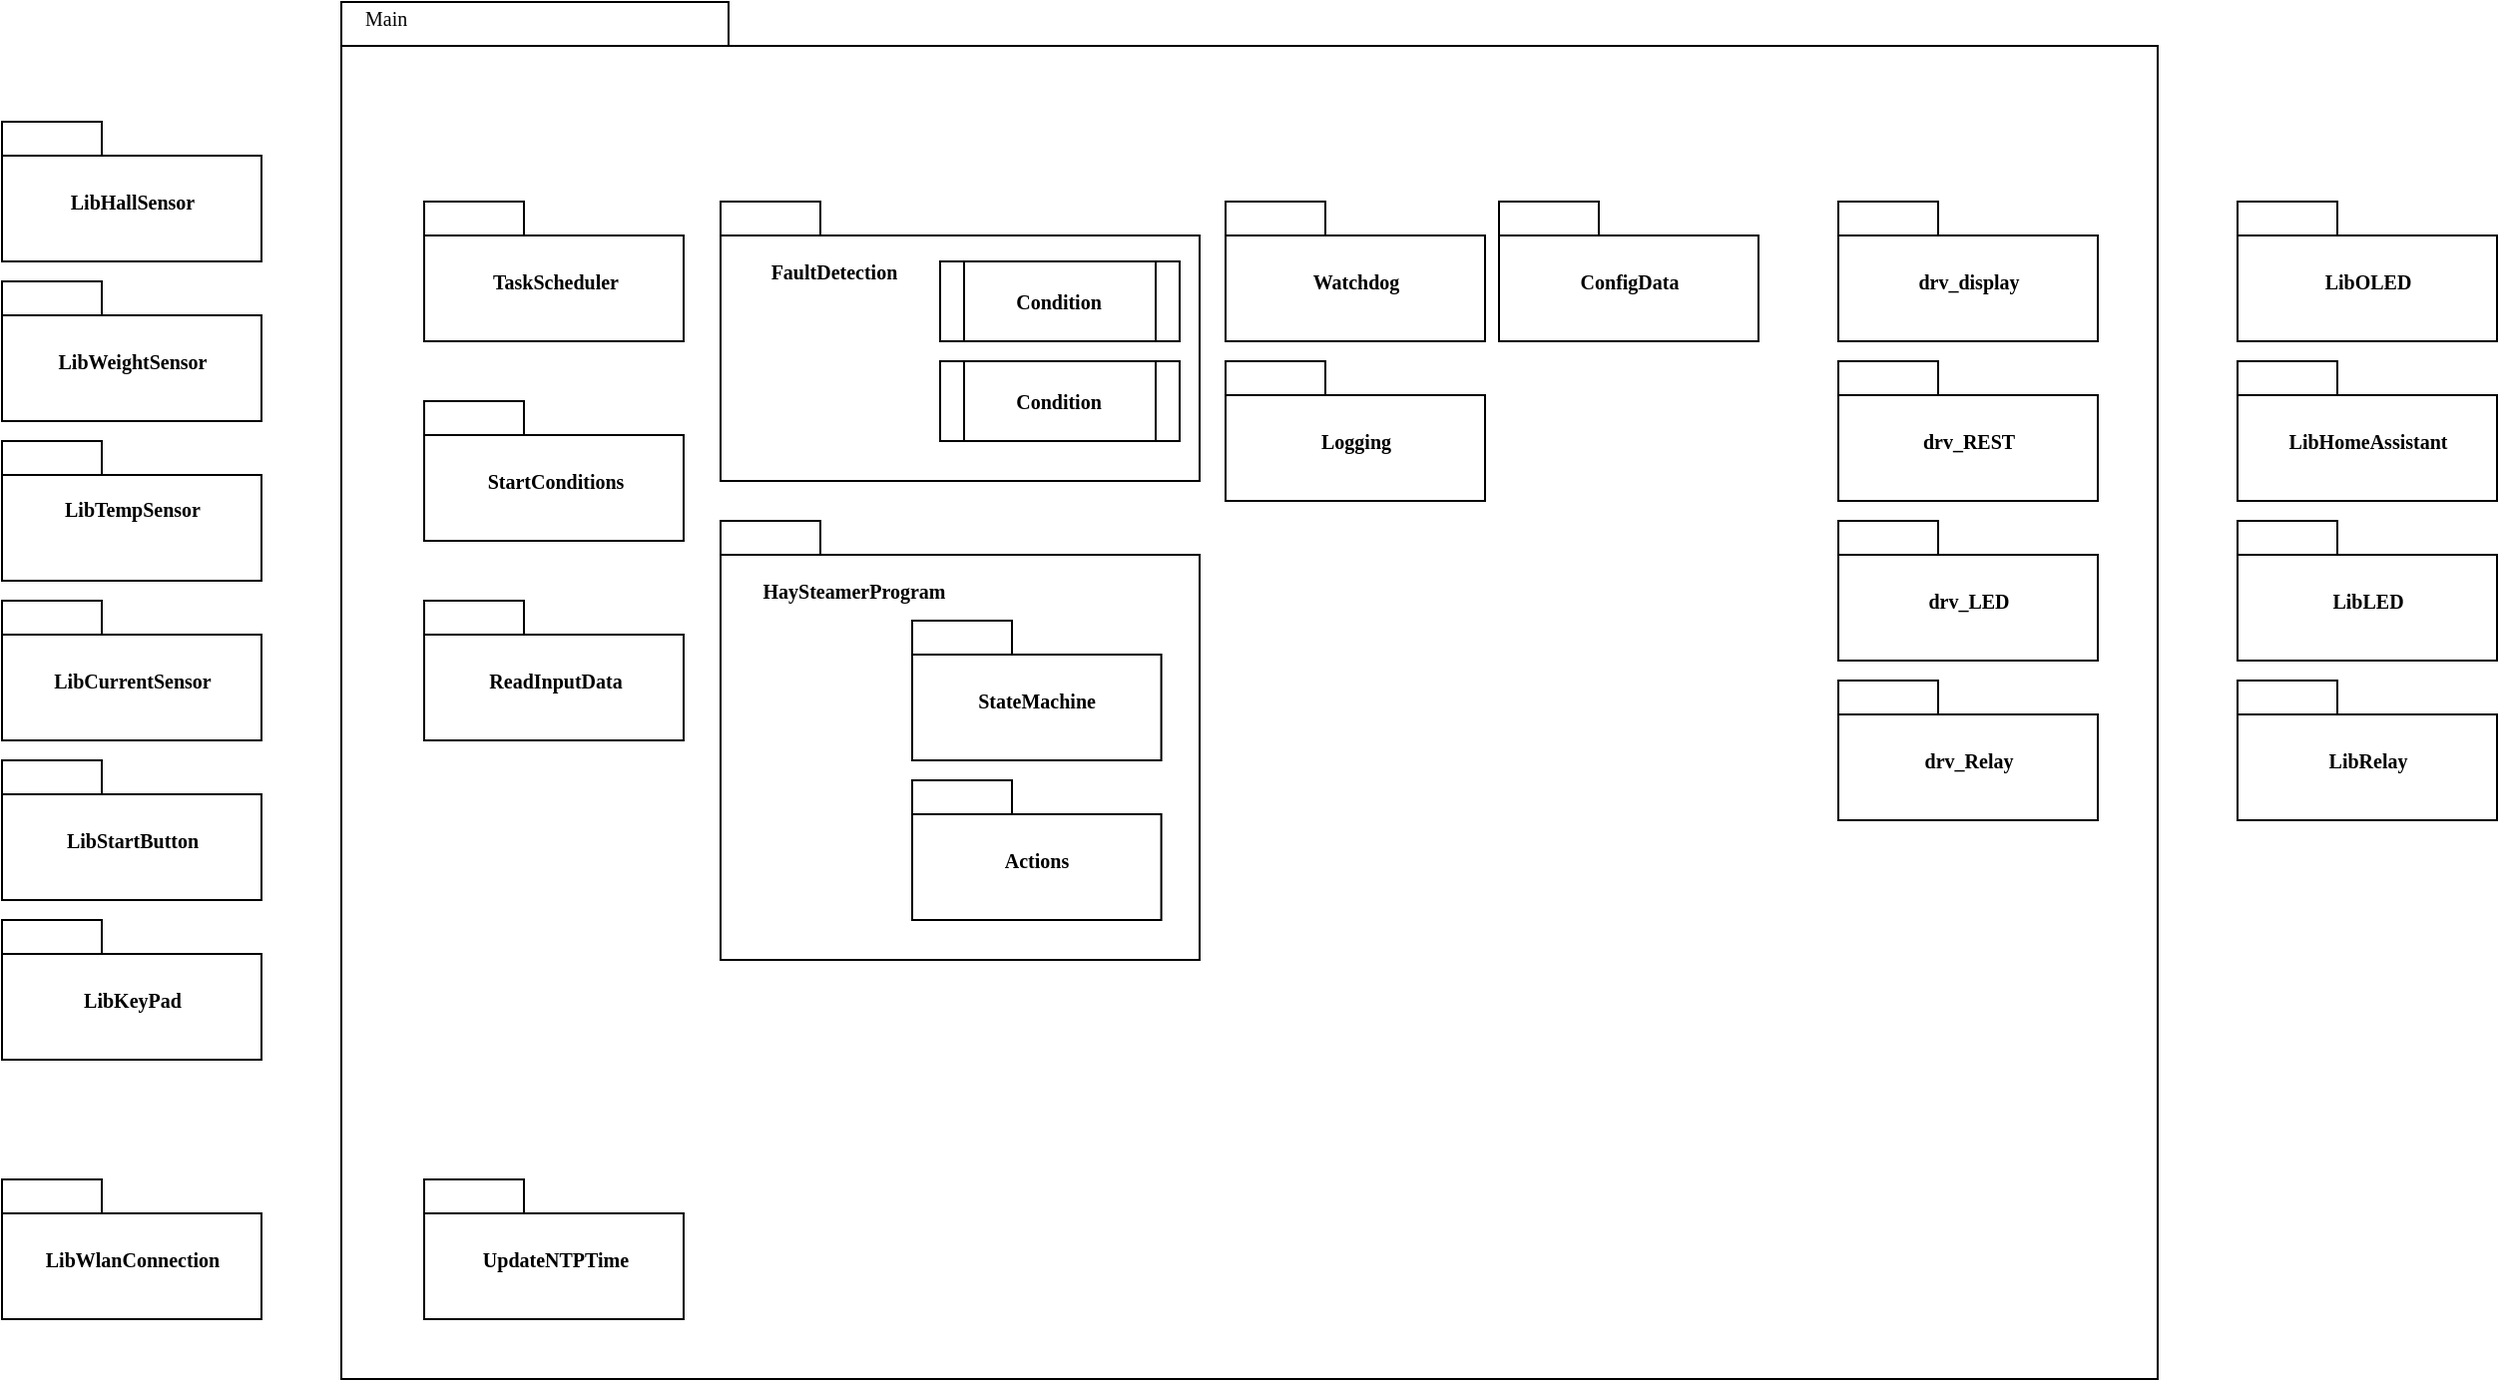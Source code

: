 <mxfile version="27.0.5">
  <diagram name="Page-1" id="b5b7bab2-c9e2-2cf4-8b2a-24fd1a2a6d21">
    <mxGraphModel dx="1418" dy="756" grid="1" gridSize="10" guides="1" tooltips="1" connect="1" arrows="1" fold="1" page="1" pageScale="1" pageWidth="827" pageHeight="1169" background="none" math="0" shadow="0">
      <root>
        <mxCell id="0" />
        <mxCell id="1" parent="0" />
        <mxCell id="6e0c8c40b5770093-72" value="" style="shape=folder;fontStyle=1;spacingTop=10;tabWidth=194;tabHeight=22;tabPosition=left;html=1;rounded=0;shadow=0;comic=0;labelBackgroundColor=none;strokeWidth=1;fillColor=none;fontFamily=Verdana;fontSize=10;align=center;" parent="1" vertex="1">
          <mxGeometry x="320" y="60" width="910" height="690" as="geometry" />
        </mxCell>
        <mxCell id="6e0c8c40b5770093-6" value="" style="group" parent="1" vertex="1" connectable="0">
          <mxGeometry x="361.5" y="160" width="130" height="70" as="geometry" />
        </mxCell>
        <mxCell id="6e0c8c40b5770093-4" value="TaskScheduler" style="shape=folder;fontStyle=1;spacingTop=10;tabWidth=50;tabHeight=17;tabPosition=left;html=1;rounded=0;shadow=0;comic=0;labelBackgroundColor=none;strokeWidth=1;fontFamily=Verdana;fontSize=10;align=center;" parent="6e0c8c40b5770093-6" vertex="1">
          <mxGeometry width="130" height="70" as="geometry" />
        </mxCell>
        <mxCell id="6e0c8c40b5770093-73" value="Main" style="text;html=1;align=left;verticalAlign=top;spacingTop=-4;fontSize=10;fontFamily=Verdana" parent="1" vertex="1">
          <mxGeometry x="330" y="60" width="130" height="20" as="geometry" />
        </mxCell>
        <mxCell id="WArmY9lFXDh91Jk2O42J-1" value="" style="group" vertex="1" connectable="0" parent="1">
          <mxGeometry x="150" y="280" width="130" height="70" as="geometry" />
        </mxCell>
        <mxCell id="WArmY9lFXDh91Jk2O42J-2" value="LibTempSensor&lt;div&gt;&lt;br&gt;&lt;/div&gt;" style="shape=folder;fontStyle=1;spacingTop=10;tabWidth=50;tabHeight=17;tabPosition=left;html=1;rounded=0;shadow=0;comic=0;labelBackgroundColor=none;strokeWidth=1;fontFamily=Verdana;fontSize=10;align=center;" vertex="1" parent="WArmY9lFXDh91Jk2O42J-1">
          <mxGeometry width="130" height="70" as="geometry" />
        </mxCell>
        <mxCell id="WArmY9lFXDh91Jk2O42J-4" value="&lt;div&gt;LibWlanConnection&lt;/div&gt;" style="shape=folder;fontStyle=1;spacingTop=10;tabWidth=50;tabHeight=17;tabPosition=left;html=1;rounded=0;shadow=0;comic=0;labelBackgroundColor=none;strokeWidth=1;fontFamily=Verdana;fontSize=10;align=center;" vertex="1" parent="1">
          <mxGeometry x="150" y="650" width="130" height="70" as="geometry" />
        </mxCell>
        <mxCell id="WArmY9lFXDh91Jk2O42J-5" value="LibStartButton" style="shape=folder;fontStyle=1;spacingTop=10;tabWidth=50;tabHeight=17;tabPosition=left;html=1;rounded=0;shadow=0;comic=0;labelBackgroundColor=none;strokeWidth=1;fontFamily=Verdana;fontSize=10;align=center;" vertex="1" parent="1">
          <mxGeometry x="150" y="440" width="130" height="70" as="geometry" />
        </mxCell>
        <mxCell id="WArmY9lFXDh91Jk2O42J-6" value="&lt;div&gt;LibKeyPad&lt;/div&gt;" style="shape=folder;fontStyle=1;spacingTop=10;tabWidth=50;tabHeight=17;tabPosition=left;html=1;rounded=0;shadow=0;comic=0;labelBackgroundColor=none;strokeWidth=1;fontFamily=Verdana;fontSize=10;align=center;" vertex="1" parent="1">
          <mxGeometry x="150" y="520" width="130" height="70" as="geometry" />
        </mxCell>
        <mxCell id="WArmY9lFXDh91Jk2O42J-7" value="&lt;div&gt;LibOLED&lt;/div&gt;" style="shape=folder;fontStyle=1;spacingTop=10;tabWidth=50;tabHeight=17;tabPosition=left;html=1;rounded=0;shadow=0;comic=0;labelBackgroundColor=none;strokeWidth=1;fontFamily=Verdana;fontSize=10;align=center;" vertex="1" parent="1">
          <mxGeometry x="1270" y="160" width="130" height="70" as="geometry" />
        </mxCell>
        <mxCell id="WArmY9lFXDh91Jk2O42J-8" value="" style="group" vertex="1" connectable="0" parent="1">
          <mxGeometry x="150" y="360" width="130" height="70" as="geometry" />
        </mxCell>
        <mxCell id="WArmY9lFXDh91Jk2O42J-9" value="&lt;div&gt;LibCurrentSensor&lt;/div&gt;" style="shape=folder;fontStyle=1;spacingTop=10;tabWidth=50;tabHeight=17;tabPosition=left;html=1;rounded=0;shadow=0;comic=0;labelBackgroundColor=none;strokeWidth=1;fontFamily=Verdana;fontSize=10;align=center;" vertex="1" parent="WArmY9lFXDh91Jk2O42J-8">
          <mxGeometry width="130" height="70" as="geometry" />
        </mxCell>
        <mxCell id="WArmY9lFXDh91Jk2O42J-12" value="" style="group" vertex="1" connectable="0" parent="1">
          <mxGeometry x="763" y="160" width="130" height="70" as="geometry" />
        </mxCell>
        <mxCell id="WArmY9lFXDh91Jk2O42J-13" value="Watchdog" style="shape=folder;fontStyle=1;spacingTop=10;tabWidth=50;tabHeight=17;tabPosition=left;html=1;rounded=0;shadow=0;comic=0;labelBackgroundColor=none;strokeWidth=1;fontFamily=Verdana;fontSize=10;align=center;" vertex="1" parent="WArmY9lFXDh91Jk2O42J-12">
          <mxGeometry width="130" height="70" as="geometry" />
        </mxCell>
        <mxCell id="WArmY9lFXDh91Jk2O42J-14" value="" style="group" vertex="1" connectable="0" parent="1">
          <mxGeometry x="361.5" y="360" width="130" height="70" as="geometry" />
        </mxCell>
        <mxCell id="WArmY9lFXDh91Jk2O42J-15" value="ReadInputData" style="shape=folder;fontStyle=1;spacingTop=10;tabWidth=50;tabHeight=17;tabPosition=left;html=1;rounded=0;shadow=0;comic=0;labelBackgroundColor=none;strokeWidth=1;fontFamily=Verdana;fontSize=10;align=center;" vertex="1" parent="WArmY9lFXDh91Jk2O42J-14">
          <mxGeometry width="130" height="70" as="geometry" />
        </mxCell>
        <mxCell id="WArmY9lFXDh91Jk2O42J-16" value="drv_REST" style="shape=folder;fontStyle=1;spacingTop=10;tabWidth=50;tabHeight=17;tabPosition=left;html=1;rounded=0;shadow=0;comic=0;labelBackgroundColor=none;strokeWidth=1;fontFamily=Verdana;fontSize=10;align=center;" vertex="1" parent="1">
          <mxGeometry x="1070" y="240" width="130" height="70" as="geometry" />
        </mxCell>
        <mxCell id="WArmY9lFXDh91Jk2O42J-17" value="&lt;div&gt;UpdateNTPTime&lt;/div&gt;" style="shape=folder;fontStyle=1;spacingTop=10;tabWidth=50;tabHeight=17;tabPosition=left;html=1;rounded=0;shadow=0;comic=0;labelBackgroundColor=none;strokeWidth=1;fontFamily=Verdana;fontSize=10;align=center;" vertex="1" parent="1">
          <mxGeometry x="361.5" y="650" width="130" height="70" as="geometry" />
        </mxCell>
        <mxCell id="WArmY9lFXDh91Jk2O42J-18" value="" style="group" vertex="1" connectable="0" parent="1">
          <mxGeometry x="900" y="160" width="130" height="70" as="geometry" />
        </mxCell>
        <mxCell id="WArmY9lFXDh91Jk2O42J-19" value="ConfigData" style="shape=folder;fontStyle=1;spacingTop=10;tabWidth=50;tabHeight=17;tabPosition=left;html=1;rounded=0;shadow=0;comic=0;labelBackgroundColor=none;strokeWidth=1;fontFamily=Verdana;fontSize=10;align=center;" vertex="1" parent="WArmY9lFXDh91Jk2O42J-18">
          <mxGeometry width="130" height="70" as="geometry" />
        </mxCell>
        <mxCell id="WArmY9lFXDh91Jk2O42J-20" value="" style="group" vertex="1" connectable="0" parent="1">
          <mxGeometry x="763" y="240" width="130" height="70" as="geometry" />
        </mxCell>
        <mxCell id="WArmY9lFXDh91Jk2O42J-21" value="Logging" style="shape=folder;fontStyle=1;spacingTop=10;tabWidth=50;tabHeight=17;tabPosition=left;html=1;rounded=0;shadow=0;comic=0;labelBackgroundColor=none;strokeWidth=1;fontFamily=Verdana;fontSize=10;align=center;" vertex="1" parent="WArmY9lFXDh91Jk2O42J-20">
          <mxGeometry width="130" height="70" as="geometry" />
        </mxCell>
        <mxCell id="WArmY9lFXDh91Jk2O42J-22" value="" style="group" vertex="1" connectable="0" parent="1">
          <mxGeometry x="150" y="200" width="130" height="70" as="geometry" />
        </mxCell>
        <mxCell id="WArmY9lFXDh91Jk2O42J-23" value="LibWeightSensor" style="shape=folder;fontStyle=1;spacingTop=10;tabWidth=50;tabHeight=17;tabPosition=left;html=1;rounded=0;shadow=0;comic=0;labelBackgroundColor=none;strokeWidth=1;fontFamily=Verdana;fontSize=10;align=center;" vertex="1" parent="WArmY9lFXDh91Jk2O42J-22">
          <mxGeometry width="130" height="70" as="geometry" />
        </mxCell>
        <mxCell id="WArmY9lFXDh91Jk2O42J-24" value="" style="group" vertex="1" connectable="0" parent="1">
          <mxGeometry x="150" y="120" width="130" height="70" as="geometry" />
        </mxCell>
        <mxCell id="WArmY9lFXDh91Jk2O42J-25" value="LibHallSensor" style="shape=folder;fontStyle=1;spacingTop=10;tabWidth=50;tabHeight=17;tabPosition=left;html=1;rounded=0;shadow=0;comic=0;labelBackgroundColor=none;strokeWidth=1;fontFamily=Verdana;fontSize=10;align=center;" vertex="1" parent="WArmY9lFXDh91Jk2O42J-24">
          <mxGeometry width="130" height="70" as="geometry" />
        </mxCell>
        <mxCell id="WArmY9lFXDh91Jk2O42J-26" value="" style="group" vertex="1" connectable="0" parent="1">
          <mxGeometry x="1070" y="160" width="130" height="70" as="geometry" />
        </mxCell>
        <mxCell id="WArmY9lFXDh91Jk2O42J-27" value="drv_display" style="shape=folder;fontStyle=1;spacingTop=10;tabWidth=50;tabHeight=17;tabPosition=left;html=1;rounded=0;shadow=0;comic=0;labelBackgroundColor=none;strokeWidth=1;fontFamily=Verdana;fontSize=10;align=center;" vertex="1" parent="WArmY9lFXDh91Jk2O42J-26">
          <mxGeometry width="130" height="70" as="geometry" />
        </mxCell>
        <mxCell id="WArmY9lFXDh91Jk2O42J-28" value="&lt;div&gt;LibHomeAssistant&lt;/div&gt;" style="shape=folder;fontStyle=1;spacingTop=10;tabWidth=50;tabHeight=17;tabPosition=left;html=1;rounded=0;shadow=0;comic=0;labelBackgroundColor=none;strokeWidth=1;fontFamily=Verdana;fontSize=10;align=center;" vertex="1" parent="1">
          <mxGeometry x="1270" y="240" width="130" height="70" as="geometry" />
        </mxCell>
        <mxCell id="WArmY9lFXDh91Jk2O42J-29" value="&lt;div&gt;LibLED&lt;/div&gt;" style="shape=folder;fontStyle=1;spacingTop=10;tabWidth=50;tabHeight=17;tabPosition=left;html=1;rounded=0;shadow=0;comic=0;labelBackgroundColor=none;strokeWidth=1;fontFamily=Verdana;fontSize=10;align=center;" vertex="1" parent="1">
          <mxGeometry x="1270" y="320" width="130" height="70" as="geometry" />
        </mxCell>
        <mxCell id="WArmY9lFXDh91Jk2O42J-30" value="drv_Relay" style="shape=folder;fontStyle=1;spacingTop=10;tabWidth=50;tabHeight=17;tabPosition=left;html=1;rounded=0;shadow=0;comic=0;labelBackgroundColor=none;strokeWidth=1;fontFamily=Verdana;fontSize=10;align=center;" vertex="1" parent="1">
          <mxGeometry x="1070" y="400" width="130" height="70" as="geometry" />
        </mxCell>
        <mxCell id="WArmY9lFXDh91Jk2O42J-37" value="" style="group" vertex="1" connectable="0" parent="1">
          <mxGeometry x="361.5" y="260" width="130" height="70" as="geometry" />
        </mxCell>
        <mxCell id="WArmY9lFXDh91Jk2O42J-38" value="StartConditions" style="shape=folder;fontStyle=1;spacingTop=10;tabWidth=50;tabHeight=17;tabPosition=left;html=1;rounded=0;shadow=0;comic=0;labelBackgroundColor=none;strokeWidth=1;fontFamily=Verdana;fontSize=10;align=center;" vertex="1" parent="WArmY9lFXDh91Jk2O42J-37">
          <mxGeometry width="130" height="70" as="geometry" />
        </mxCell>
        <mxCell id="WArmY9lFXDh91Jk2O42J-39" value="&lt;div&gt;LibRelay&lt;/div&gt;" style="shape=folder;fontStyle=1;spacingTop=10;tabWidth=50;tabHeight=17;tabPosition=left;html=1;rounded=0;shadow=0;comic=0;labelBackgroundColor=none;strokeWidth=1;fontFamily=Verdana;fontSize=10;align=center;" vertex="1" parent="1">
          <mxGeometry x="1270" y="400" width="130" height="70" as="geometry" />
        </mxCell>
        <mxCell id="WArmY9lFXDh91Jk2O42J-40" value="drv_LED" style="shape=folder;fontStyle=1;spacingTop=10;tabWidth=50;tabHeight=17;tabPosition=left;html=1;rounded=0;shadow=0;comic=0;labelBackgroundColor=none;strokeWidth=1;fontFamily=Verdana;fontSize=10;align=center;" vertex="1" parent="1">
          <mxGeometry x="1070" y="320" width="130" height="70" as="geometry" />
        </mxCell>
        <mxCell id="WArmY9lFXDh91Jk2O42J-41" value="" style="group" vertex="1" connectable="0" parent="1">
          <mxGeometry x="510" y="320" width="240" height="220" as="geometry" />
        </mxCell>
        <mxCell id="WArmY9lFXDh91Jk2O42J-43" value="" style="group" vertex="1" connectable="0" parent="WArmY9lFXDh91Jk2O42J-41">
          <mxGeometry width="240" height="220" as="geometry" />
        </mxCell>
        <mxCell id="WArmY9lFXDh91Jk2O42J-31" value="" style="shape=folder;fontStyle=1;spacingTop=10;tabWidth=50;tabHeight=17;tabPosition=left;html=1;rounded=0;shadow=0;comic=0;labelBackgroundColor=none;strokeWidth=1;fontFamily=Verdana;fontSize=10;align=center;" vertex="1" parent="WArmY9lFXDh91Jk2O42J-43">
          <mxGeometry width="240" height="220" as="geometry" />
        </mxCell>
        <mxCell id="WArmY9lFXDh91Jk2O42J-36" value="&lt;font style=&quot;font-size: 10px;&quot; face=&quot;Verdana&quot;&gt;&lt;b style=&quot;background-color: light-dark(#ffffff, var(--ge-dark-color, #121212));&quot;&gt;HaySteamerProgram&lt;/b&gt;&lt;/font&gt;" style="text;html=1;align=center;verticalAlign=middle;whiteSpace=wrap;rounded=0;" vertex="1" parent="WArmY9lFXDh91Jk2O42J-43">
          <mxGeometry y="20" width="134.4" height="30" as="geometry" />
        </mxCell>
        <mxCell id="WArmY9lFXDh91Jk2O42J-34" value="" style="group" vertex="1" connectable="0" parent="WArmY9lFXDh91Jk2O42J-43">
          <mxGeometry x="96" y="130" width="124.8" height="70" as="geometry" />
        </mxCell>
        <mxCell id="WArmY9lFXDh91Jk2O42J-35" value="Actions" style="shape=folder;fontStyle=1;spacingTop=10;tabWidth=50;tabHeight=17;tabPosition=left;html=1;rounded=0;shadow=0;comic=0;labelBackgroundColor=none;strokeWidth=1;fontFamily=Verdana;fontSize=10;align=center;" vertex="1" parent="WArmY9lFXDh91Jk2O42J-34">
          <mxGeometry width="124.8" height="70" as="geometry" />
        </mxCell>
        <mxCell id="WArmY9lFXDh91Jk2O42J-33" value="StateMachine" style="shape=folder;fontStyle=1;spacingTop=10;tabWidth=50;tabHeight=17;tabPosition=left;html=1;rounded=0;shadow=0;comic=0;labelBackgroundColor=none;strokeWidth=1;fontFamily=Verdana;fontSize=10;align=center;" vertex="1" parent="WArmY9lFXDh91Jk2O42J-43">
          <mxGeometry x="96" y="50" width="124.8" height="70" as="geometry" />
        </mxCell>
        <mxCell id="WArmY9lFXDh91Jk2O42J-44" value="" style="group" vertex="1" connectable="0" parent="1">
          <mxGeometry x="500" y="160" width="250" height="140" as="geometry" />
        </mxCell>
        <mxCell id="WArmY9lFXDh91Jk2O42J-50" value="" style="group" vertex="1" connectable="0" parent="WArmY9lFXDh91Jk2O42J-44">
          <mxGeometry width="250" height="140" as="geometry" />
        </mxCell>
        <mxCell id="WArmY9lFXDh91Jk2O42J-11" value="" style="shape=folder;fontStyle=1;spacingTop=10;tabWidth=50;tabHeight=17;tabPosition=left;html=1;rounded=0;shadow=0;comic=0;labelBackgroundColor=none;strokeWidth=1;fontFamily=Verdana;fontSize=10;align=center;" vertex="1" parent="WArmY9lFXDh91Jk2O42J-50">
          <mxGeometry x="10" width="240" height="140" as="geometry" />
        </mxCell>
        <mxCell id="WArmY9lFXDh91Jk2O42J-42" value="&lt;font style=&quot;font-size: 10px;&quot; face=&quot;Verdana&quot;&gt;&lt;b style=&quot;background-color: light-dark(#ffffff, var(--ge-dark-color, #121212));&quot;&gt;FaultDetection&lt;/b&gt;&lt;/font&gt;" style="text;html=1;align=center;verticalAlign=middle;whiteSpace=wrap;rounded=0;" vertex="1" parent="WArmY9lFXDh91Jk2O42J-50">
          <mxGeometry y="17.503" width="134.4" height="35" as="geometry" />
        </mxCell>
        <mxCell id="WArmY9lFXDh91Jk2O42J-45" value="" style="shape=process;whiteSpace=wrap;html=1;backgroundOutline=1;" vertex="1" parent="WArmY9lFXDh91Jk2O42J-50">
          <mxGeometry x="120" y="30" width="120" height="40" as="geometry" />
        </mxCell>
        <mxCell id="WArmY9lFXDh91Jk2O42J-46" value="" style="shape=process;whiteSpace=wrap;html=1;backgroundOutline=1;" vertex="1" parent="WArmY9lFXDh91Jk2O42J-50">
          <mxGeometry x="120" y="80" width="120" height="40" as="geometry" />
        </mxCell>
        <mxCell id="WArmY9lFXDh91Jk2O42J-47" value="&lt;font style=&quot;font-size: 10px;&quot; face=&quot;Verdana&quot;&gt;&lt;b style=&quot;background-color: light-dark(#ffffff, var(--ge-dark-color, #121212));&quot;&gt;Condition&lt;/b&gt;&lt;/font&gt;" style="text;html=1;align=center;verticalAlign=middle;whiteSpace=wrap;rounded=0;" vertex="1" parent="WArmY9lFXDh91Jk2O42J-50">
          <mxGeometry x="146.4" y="32.5" width="67.2" height="35" as="geometry" />
        </mxCell>
        <mxCell id="WArmY9lFXDh91Jk2O42J-48" value="&lt;font style=&quot;font-size: 10px;&quot; face=&quot;Verdana&quot;&gt;&lt;b style=&quot;background-color: light-dark(#ffffff, var(--ge-dark-color, #121212));&quot;&gt;Condition&lt;/b&gt;&lt;/font&gt;" style="text;html=1;align=center;verticalAlign=middle;whiteSpace=wrap;rounded=0;" vertex="1" parent="WArmY9lFXDh91Jk2O42J-50">
          <mxGeometry x="141.4" y="82.5" width="77.2" height="35" as="geometry" />
        </mxCell>
      </root>
    </mxGraphModel>
  </diagram>
</mxfile>
